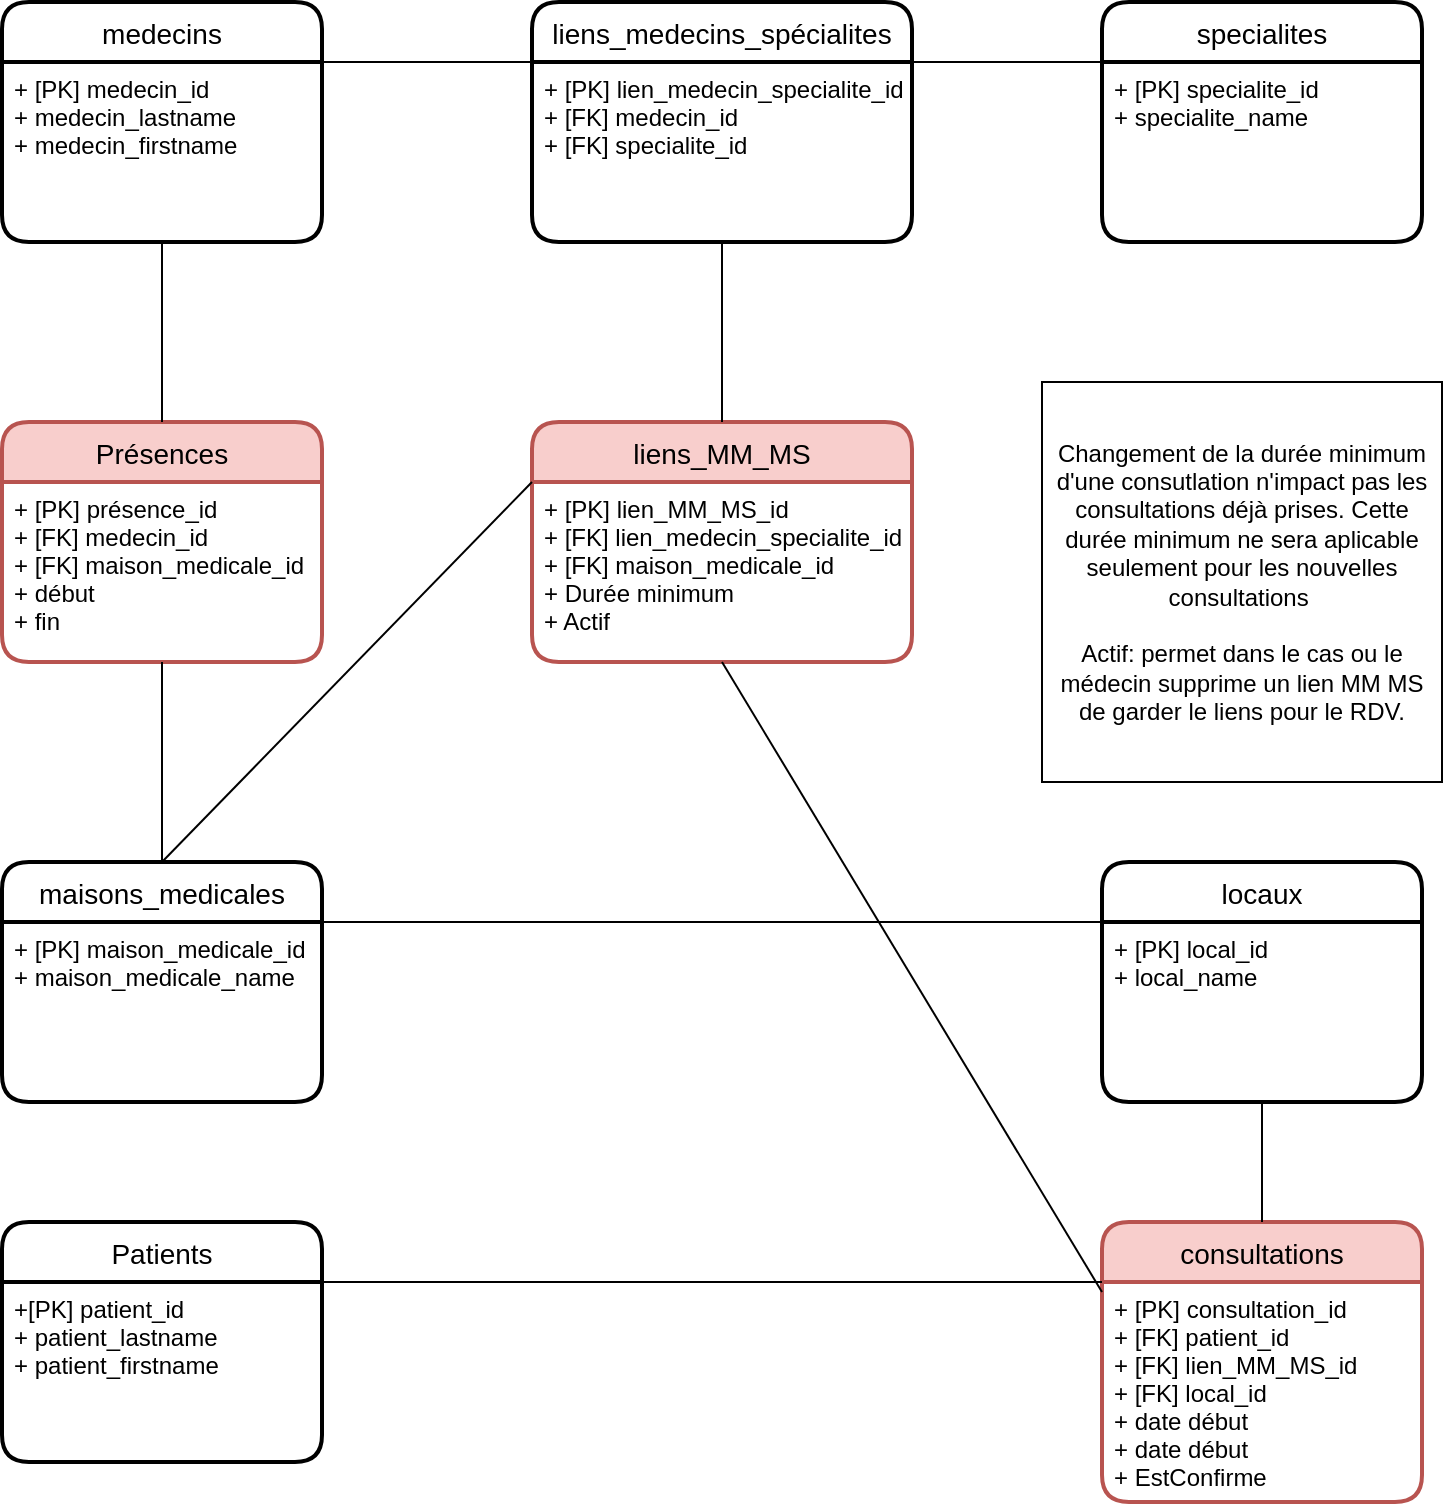 <mxfile version="14.3.2" type="device"><diagram id="R2lEEEUBdFMjLlhIrx00" name="Page-1"><mxGraphModel dx="2387" dy="1253" grid="1" gridSize="10" guides="1" tooltips="1" connect="1" arrows="1" fold="1" page="1" pageScale="1" pageWidth="850" pageHeight="1100" math="0" shadow="0" extFonts="Permanent Marker^https://fonts.googleapis.com/css?family=Permanent+Marker"><root><mxCell id="0"/><mxCell id="1" parent="0"/><mxCell id="1Ey5FvRBvk2o6LRFOd58-58" value="medecins" style="swimlane;childLayout=stackLayout;horizontal=1;startSize=30;horizontalStack=0;rounded=1;fontSize=14;fontStyle=0;strokeWidth=2;resizeParent=0;resizeLast=1;shadow=0;dashed=0;align=center;" vertex="1" parent="1"><mxGeometry x="80" y="70" width="160" height="120" as="geometry"><mxRectangle x="330" y="400" width="90" height="30" as="alternateBounds"/></mxGeometry></mxCell><mxCell id="1Ey5FvRBvk2o6LRFOd58-59" value="+ [PK] medecin_id&#10;+ medecin_lastname&#10;+ medecin_firstname" style="align=left;strokeColor=none;fillColor=none;spacingLeft=4;fontSize=12;verticalAlign=top;resizable=0;rotatable=0;part=1;" vertex="1" parent="1Ey5FvRBvk2o6LRFOd58-58"><mxGeometry y="30" width="160" height="90" as="geometry"/></mxCell><mxCell id="1Ey5FvRBvk2o6LRFOd58-60" value="Patients" style="swimlane;childLayout=stackLayout;horizontal=1;startSize=30;horizontalStack=0;rounded=1;fontSize=14;fontStyle=0;strokeWidth=2;resizeParent=0;resizeLast=1;shadow=0;dashed=0;align=center;" vertex="1" parent="1"><mxGeometry x="80" y="680" width="160" height="120" as="geometry"><mxRectangle x="330" y="400" width="90" height="30" as="alternateBounds"/></mxGeometry></mxCell><mxCell id="1Ey5FvRBvk2o6LRFOd58-61" value="+[PK] patient_id&#10;+ patient_lastname&#10;+ patient_firstname" style="align=left;strokeColor=none;fillColor=none;spacingLeft=4;fontSize=12;verticalAlign=top;resizable=0;rotatable=0;part=1;" vertex="1" parent="1Ey5FvRBvk2o6LRFOd58-60"><mxGeometry y="30" width="160" height="90" as="geometry"/></mxCell><mxCell id="1Ey5FvRBvk2o6LRFOd58-62" value="specialites" style="swimlane;childLayout=stackLayout;horizontal=1;startSize=30;horizontalStack=0;rounded=1;fontSize=14;fontStyle=0;strokeWidth=2;resizeParent=0;resizeLast=1;shadow=0;dashed=0;align=center;" vertex="1" parent="1"><mxGeometry x="630" y="70" width="160" height="120" as="geometry"><mxRectangle x="330" y="400" width="90" height="30" as="alternateBounds"/></mxGeometry></mxCell><mxCell id="1Ey5FvRBvk2o6LRFOd58-63" value="+ [PK] specialite_id&#10;+ specialite_name" style="align=left;strokeColor=none;fillColor=none;spacingLeft=4;fontSize=12;verticalAlign=top;resizable=0;rotatable=0;part=1;" vertex="1" parent="1Ey5FvRBvk2o6LRFOd58-62"><mxGeometry y="30" width="160" height="90" as="geometry"/></mxCell><mxCell id="1Ey5FvRBvk2o6LRFOd58-64" value="maisons_medicales" style="swimlane;childLayout=stackLayout;horizontal=1;startSize=30;horizontalStack=0;rounded=1;fontSize=14;fontStyle=0;strokeWidth=2;resizeParent=0;resizeLast=1;shadow=0;dashed=0;align=center;" vertex="1" parent="1"><mxGeometry x="80" y="500" width="160" height="120" as="geometry"><mxRectangle x="330" y="400" width="90" height="30" as="alternateBounds"/></mxGeometry></mxCell><mxCell id="1Ey5FvRBvk2o6LRFOd58-65" value="+ [PK] maison_medicale_id&#10;+ maison_medicale_name" style="align=left;strokeColor=none;fillColor=none;spacingLeft=4;fontSize=12;verticalAlign=top;resizable=0;rotatable=0;part=1;" vertex="1" parent="1Ey5FvRBvk2o6LRFOd58-64"><mxGeometry y="30" width="160" height="90" as="geometry"/></mxCell><mxCell id="1Ey5FvRBvk2o6LRFOd58-69" value="locaux" style="swimlane;childLayout=stackLayout;horizontal=1;startSize=30;horizontalStack=0;rounded=1;fontSize=14;fontStyle=0;strokeWidth=2;resizeParent=0;resizeLast=1;shadow=0;dashed=0;align=center;" vertex="1" parent="1"><mxGeometry x="630" y="500" width="160" height="120" as="geometry"><mxRectangle x="330" y="400" width="90" height="30" as="alternateBounds"/></mxGeometry></mxCell><mxCell id="1Ey5FvRBvk2o6LRFOd58-70" value="+ [PK] local_id&#10;+ local_name" style="align=left;strokeColor=none;fillColor=none;spacingLeft=4;fontSize=12;verticalAlign=top;resizable=0;rotatable=0;part=1;" vertex="1" parent="1Ey5FvRBvk2o6LRFOd58-69"><mxGeometry y="30" width="160" height="90" as="geometry"/></mxCell><mxCell id="1Ey5FvRBvk2o6LRFOd58-76" value="liens_medecins_spécialites" style="swimlane;childLayout=stackLayout;horizontal=1;startSize=30;horizontalStack=0;rounded=1;fontSize=14;fontStyle=0;strokeWidth=2;resizeParent=0;resizeLast=1;shadow=0;dashed=0;align=center;" vertex="1" parent="1"><mxGeometry x="345" y="70" width="190" height="120" as="geometry"><mxRectangle x="330" y="400" width="90" height="30" as="alternateBounds"/></mxGeometry></mxCell><mxCell id="1Ey5FvRBvk2o6LRFOd58-77" value="+ [PK] lien_medecin_specialite_id&#10;+ [FK] medecin_id&#10;+ [FK] specialite_id" style="align=left;strokeColor=none;fillColor=none;spacingLeft=4;fontSize=12;verticalAlign=top;resizable=0;rotatable=0;part=1;" vertex="1" parent="1Ey5FvRBvk2o6LRFOd58-76"><mxGeometry y="30" width="190" height="90" as="geometry"/></mxCell><mxCell id="1Ey5FvRBvk2o6LRFOd58-80" value="" style="endArrow=none;html=1;exitX=1;exitY=0;exitDx=0;exitDy=0;entryX=0;entryY=0.25;entryDx=0;entryDy=0;" edge="1" parent="1" source="1Ey5FvRBvk2o6LRFOd58-59" target="1Ey5FvRBvk2o6LRFOd58-76"><mxGeometry width="50" height="50" relative="1" as="geometry"><mxPoint x="380" y="350" as="sourcePoint"/><mxPoint x="430" y="300" as="targetPoint"/></mxGeometry></mxCell><mxCell id="1Ey5FvRBvk2o6LRFOd58-81" value="" style="endArrow=none;html=1;exitX=0;exitY=0;exitDx=0;exitDy=0;entryX=1;entryY=0.25;entryDx=0;entryDy=0;" edge="1" parent="1" source="1Ey5FvRBvk2o6LRFOd58-63" target="1Ey5FvRBvk2o6LRFOd58-76"><mxGeometry width="50" height="50" relative="1" as="geometry"><mxPoint x="250" y="110" as="sourcePoint"/><mxPoint x="355" y="110" as="targetPoint"/></mxGeometry></mxCell><mxCell id="1Ey5FvRBvk2o6LRFOd58-83" value="liens_MM_MS" style="swimlane;childLayout=stackLayout;horizontal=1;startSize=30;horizontalStack=0;rounded=1;fontSize=14;fontStyle=0;strokeWidth=2;resizeParent=0;resizeLast=1;shadow=0;dashed=0;align=center;fillColor=#f8cecc;strokeColor=#b85450;" vertex="1" parent="1"><mxGeometry x="345" y="280" width="190" height="120" as="geometry"><mxRectangle x="330" y="400" width="90" height="30" as="alternateBounds"/></mxGeometry></mxCell><mxCell id="1Ey5FvRBvk2o6LRFOd58-84" value="+ [PK] lien_MM_MS_id&#10;+ [FK] lien_medecin_specialite_id&#10;+ [FK] maison_medicale_id&#10;+ Durée minimum&#10;+ Actif" style="align=left;strokeColor=none;fillColor=none;spacingLeft=4;fontSize=12;verticalAlign=top;resizable=0;rotatable=0;part=1;" vertex="1" parent="1Ey5FvRBvk2o6LRFOd58-83"><mxGeometry y="30" width="190" height="90" as="geometry"/></mxCell><mxCell id="1Ey5FvRBvk2o6LRFOd58-85" value="" style="endArrow=none;html=1;exitX=0.5;exitY=1;exitDx=0;exitDy=0;entryX=0.5;entryY=0;entryDx=0;entryDy=0;" edge="1" parent="1" source="1Ey5FvRBvk2o6LRFOd58-77" target="1Ey5FvRBvk2o6LRFOd58-83"><mxGeometry width="50" height="50" relative="1" as="geometry"><mxPoint x="380" y="450" as="sourcePoint"/><mxPoint x="440" y="240" as="targetPoint"/></mxGeometry></mxCell><mxCell id="1Ey5FvRBvk2o6LRFOd58-86" value="" style="endArrow=none;html=1;exitX=0.5;exitY=0;exitDx=0;exitDy=0;entryX=0;entryY=0;entryDx=0;entryDy=0;" edge="1" parent="1" source="1Ey5FvRBvk2o6LRFOd58-64" target="1Ey5FvRBvk2o6LRFOd58-84"><mxGeometry width="50" height="50" relative="1" as="geometry"><mxPoint x="380" y="450" as="sourcePoint"/><mxPoint x="430" y="400" as="targetPoint"/></mxGeometry></mxCell><mxCell id="1Ey5FvRBvk2o6LRFOd58-87" value="Présences" style="swimlane;childLayout=stackLayout;horizontal=1;startSize=30;horizontalStack=0;rounded=1;fontSize=14;fontStyle=0;strokeWidth=2;resizeParent=0;resizeLast=1;shadow=0;dashed=0;align=center;fillColor=#f8cecc;strokeColor=#b85450;" vertex="1" parent="1"><mxGeometry x="80" y="280" width="160" height="120" as="geometry"><mxRectangle x="330" y="400" width="90" height="30" as="alternateBounds"/></mxGeometry></mxCell><mxCell id="1Ey5FvRBvk2o6LRFOd58-88" value="+ [PK] présence_id&#10;+ [FK] medecin_id&#10;+ [FK] maison_medicale_id&#10;+ début&#10;+ fin" style="align=left;strokeColor=none;fillColor=none;spacingLeft=4;fontSize=12;verticalAlign=top;resizable=0;rotatable=0;part=1;" vertex="1" parent="1Ey5FvRBvk2o6LRFOd58-87"><mxGeometry y="30" width="160" height="90" as="geometry"/></mxCell><mxCell id="1Ey5FvRBvk2o6LRFOd58-89" value="" style="endArrow=none;html=1;exitX=0.5;exitY=1;exitDx=0;exitDy=0;entryX=0.5;entryY=0;entryDx=0;entryDy=0;" edge="1" parent="1" source="1Ey5FvRBvk2o6LRFOd58-59" target="1Ey5FvRBvk2o6LRFOd58-87"><mxGeometry width="50" height="50" relative="1" as="geometry"><mxPoint x="380" y="460" as="sourcePoint"/><mxPoint x="430" y="410" as="targetPoint"/></mxGeometry></mxCell><mxCell id="1Ey5FvRBvk2o6LRFOd58-90" value="" style="endArrow=none;html=1;exitX=0.5;exitY=1;exitDx=0;exitDy=0;entryX=0.5;entryY=0;entryDx=0;entryDy=0;" edge="1" parent="1" source="1Ey5FvRBvk2o6LRFOd58-88" target="1Ey5FvRBvk2o6LRFOd58-64"><mxGeometry width="50" height="50" relative="1" as="geometry"><mxPoint x="380" y="460" as="sourcePoint"/><mxPoint x="430" y="410" as="targetPoint"/></mxGeometry></mxCell><mxCell id="1Ey5FvRBvk2o6LRFOd58-91" value="consultations" style="swimlane;childLayout=stackLayout;horizontal=1;startSize=30;horizontalStack=0;rounded=1;fontSize=14;fontStyle=0;strokeWidth=2;resizeParent=0;resizeLast=1;shadow=0;dashed=0;align=center;fillColor=#f8cecc;strokeColor=#b85450;" vertex="1" parent="1"><mxGeometry x="630" y="680" width="160" height="140" as="geometry"><mxRectangle x="330" y="400" width="90" height="30" as="alternateBounds"/></mxGeometry></mxCell><mxCell id="1Ey5FvRBvk2o6LRFOd58-92" value="+ [PK] consultation_id&#10;+ [FK] patient_id&#10;+ [FK] lien_MM_MS_id&#10;+ [FK] local_id&#10;+ date début&#10;+ date début&#10;+ EstConfirme" style="align=left;strokeColor=none;fillColor=none;spacingLeft=4;fontSize=12;verticalAlign=top;resizable=0;rotatable=0;part=1;" vertex="1" parent="1Ey5FvRBvk2o6LRFOd58-91"><mxGeometry y="30" width="160" height="110" as="geometry"/></mxCell><mxCell id="1Ey5FvRBvk2o6LRFOd58-94" value="" style="endArrow=none;html=1;exitX=1;exitY=0;exitDx=0;exitDy=0;entryX=0;entryY=0;entryDx=0;entryDy=0;" edge="1" parent="1" source="1Ey5FvRBvk2o6LRFOd58-61" target="1Ey5FvRBvk2o6LRFOd58-92"><mxGeometry width="50" height="50" relative="1" as="geometry"><mxPoint x="380" y="560" as="sourcePoint"/><mxPoint x="430" y="510" as="targetPoint"/></mxGeometry></mxCell><mxCell id="1Ey5FvRBvk2o6LRFOd58-95" value="" style="endArrow=none;html=1;exitX=0;exitY=0.25;exitDx=0;exitDy=0;entryX=0.5;entryY=1;entryDx=0;entryDy=0;" edge="1" parent="1" source="1Ey5FvRBvk2o6LRFOd58-91" target="1Ey5FvRBvk2o6LRFOd58-84"><mxGeometry width="50" height="50" relative="1" as="geometry"><mxPoint x="380" y="560" as="sourcePoint"/><mxPoint x="430" y="510" as="targetPoint"/></mxGeometry></mxCell><mxCell id="1Ey5FvRBvk2o6LRFOd58-97" value="" style="endArrow=none;html=1;exitX=0.5;exitY=1;exitDx=0;exitDy=0;entryX=0.5;entryY=0;entryDx=0;entryDy=0;" edge="1" parent="1" source="1Ey5FvRBvk2o6LRFOd58-70" target="1Ey5FvRBvk2o6LRFOd58-91"><mxGeometry width="50" height="50" relative="1" as="geometry"><mxPoint x="380" y="560" as="sourcePoint"/><mxPoint x="430" y="510" as="targetPoint"/></mxGeometry></mxCell><mxCell id="1Ey5FvRBvk2o6LRFOd58-98" value="" style="endArrow=none;html=1;exitX=1;exitY=0.25;exitDx=0;exitDy=0;entryX=0;entryY=0;entryDx=0;entryDy=0;" edge="1" parent="1" source="1Ey5FvRBvk2o6LRFOd58-64" target="1Ey5FvRBvk2o6LRFOd58-70"><mxGeometry width="50" height="50" relative="1" as="geometry"><mxPoint x="380" y="470" as="sourcePoint"/><mxPoint x="430" y="420" as="targetPoint"/></mxGeometry></mxCell><mxCell id="1Ey5FvRBvk2o6LRFOd58-99" value="Changement de la durée minimum d'une consutlation n'impact pas les consultations déjà prises. Cette durée minimum ne sera aplicable seulement pour les nouvelles consultations&amp;nbsp;&lt;br&gt;&lt;br&gt;Actif: permet dans le cas ou le médecin supprime un lien MM MS de garder le liens pour le RDV." style="whiteSpace=wrap;html=1;aspect=fixed;" vertex="1" parent="1"><mxGeometry x="600" y="260" width="200" height="200" as="geometry"/></mxCell></root></mxGraphModel></diagram></mxfile>
